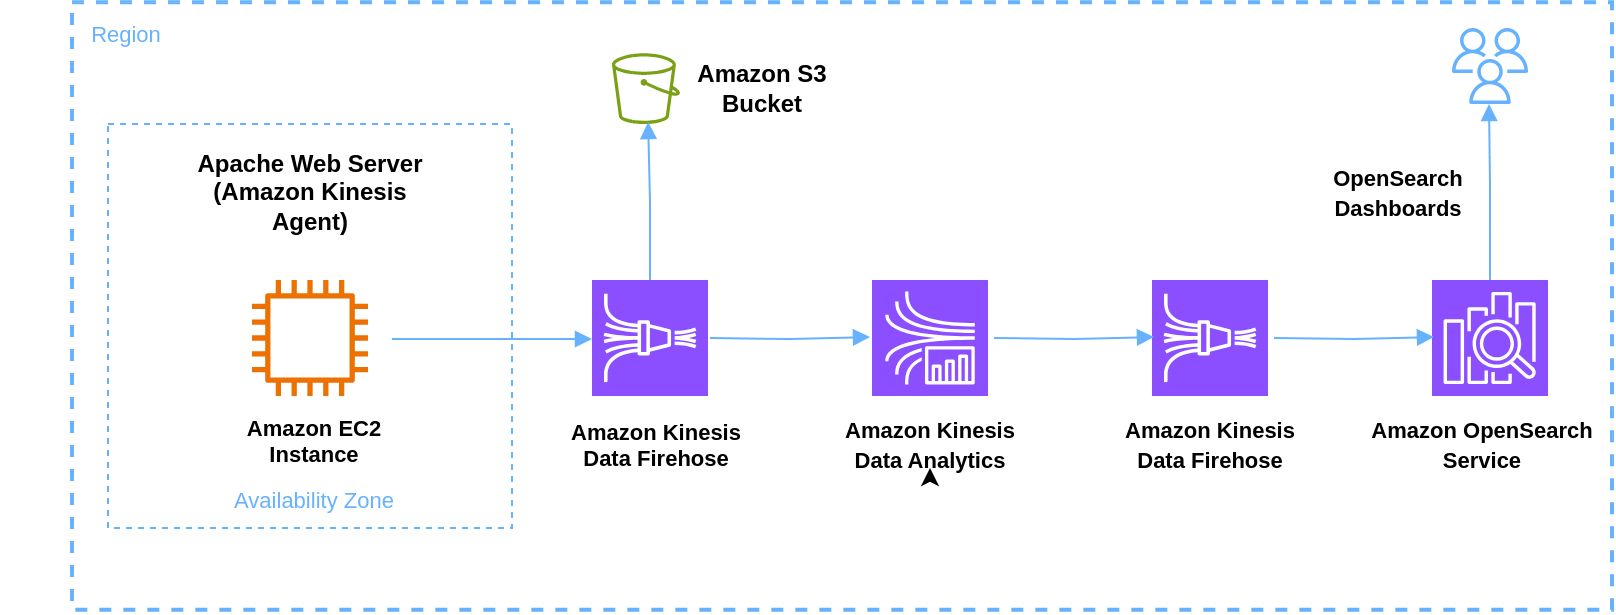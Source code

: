 <mxfile version="24.2.5" type="github">
  <diagram name="Page-1" id="A432a2K4g7-DF27DUW2X">
    <mxGraphModel dx="1434" dy="746" grid="1" gridSize="10" guides="1" tooltips="1" connect="1" arrows="1" fold="1" page="1" pageScale="1" pageWidth="827" pageHeight="1169" math="0" shadow="0">
      <root>
        <mxCell id="0" />
        <mxCell id="1" parent="0" />
        <mxCell id="J6BPg6Dfns3yy4PBqUp7-1" value="" style="rounded=0;whiteSpace=wrap;html=1;strokeWidth=2;strokeColor=#66B2FF;dashed=1;" vertex="1" parent="1">
          <mxGeometry x="40" y="267.17" width="770" height="303.66" as="geometry" />
        </mxCell>
        <mxCell id="J6BPg6Dfns3yy4PBqUp7-16" value="" style="whiteSpace=wrap;html=1;aspect=fixed;fillColor=none;dashed=1;strokeColor=#66B2FF;" vertex="1" parent="1">
          <mxGeometry x="58" y="328" width="202" height="202" as="geometry" />
        </mxCell>
        <mxCell id="J6BPg6Dfns3yy4PBqUp7-4" value="" style="sketch=0;outlineConnect=0;fontColor=#232F3E;gradientColor=none;fillColor=#ED7100;strokeColor=none;dashed=0;verticalLabelPosition=bottom;verticalAlign=top;align=center;html=1;fontSize=12;fontStyle=0;aspect=fixed;pointerEvents=1;shape=mxgraph.aws4.instance2;" vertex="1" parent="1">
          <mxGeometry x="130" y="406" width="58" height="58" as="geometry" />
        </mxCell>
        <mxCell id="J6BPg6Dfns3yy4PBqUp7-5" value="" style="sketch=0;outlineConnect=0;fontColor=#232F3E;gradientColor=none;fillColor=#7AA116;strokeColor=none;dashed=0;verticalLabelPosition=bottom;verticalAlign=top;align=center;html=1;fontSize=12;fontStyle=0;aspect=fixed;pointerEvents=1;shape=mxgraph.aws4.bucket;" vertex="1" parent="1">
          <mxGeometry x="310" y="292.64" width="34" height="35.36" as="geometry" />
        </mxCell>
        <mxCell id="J6BPg6Dfns3yy4PBqUp7-7" value="" style="sketch=0;points=[[0,0,0],[0.25,0,0],[0.5,0,0],[0.75,0,0],[1,0,0],[0,1,0],[0.25,1,0],[0.5,1,0],[0.75,1,0],[1,1,0],[0,0.25,0],[0,0.5,0],[0,0.75,0],[1,0.25,0],[1,0.5,0],[1,0.75,0]];outlineConnect=0;fontColor=#232F3E;fillColor=#8C4FFF;strokeColor=#ffffff;dashed=0;verticalLabelPosition=bottom;verticalAlign=top;align=center;html=1;fontSize=12;fontStyle=0;aspect=fixed;shape=mxgraph.aws4.resourceIcon;resIcon=mxgraph.aws4.kinesis_data_firehose;" vertex="1" parent="1">
          <mxGeometry x="300" y="406" width="58" height="58" as="geometry" />
        </mxCell>
        <mxCell id="J6BPg6Dfns3yy4PBqUp7-9" value="" style="sketch=0;points=[[0,0,0],[0.25,0,0],[0.5,0,0],[0.75,0,0],[1,0,0],[0,1,0],[0.25,1,0],[0.5,1,0],[0.75,1,0],[1,1,0],[0,0.25,0],[0,0.5,0],[0,0.75,0],[1,0.25,0],[1,0.5,0],[1,0.75,0]];outlineConnect=0;fontColor=#232F3E;fillColor=#8C4FFF;strokeColor=#ffffff;dashed=0;verticalLabelPosition=bottom;verticalAlign=top;align=center;html=1;fontSize=12;fontStyle=0;aspect=fixed;shape=mxgraph.aws4.resourceIcon;resIcon=mxgraph.aws4.kinesis_data_analytics;" vertex="1" parent="1">
          <mxGeometry x="440" y="406" width="58" height="58" as="geometry" />
        </mxCell>
        <mxCell id="J6BPg6Dfns3yy4PBqUp7-10" value="" style="sketch=0;points=[[0,0,0],[0.25,0,0],[0.5,0,0],[0.75,0,0],[1,0,0],[0,1,0],[0.25,1,0],[0.5,1,0],[0.75,1,0],[1,1,0],[0,0.25,0],[0,0.5,0],[0,0.75,0],[1,0.25,0],[1,0.5,0],[1,0.75,0]];outlineConnect=0;fontColor=#232F3E;fillColor=#8C4FFF;strokeColor=#ffffff;dashed=0;verticalLabelPosition=bottom;verticalAlign=top;align=center;html=1;fontSize=12;fontStyle=0;aspect=fixed;shape=mxgraph.aws4.resourceIcon;resIcon=mxgraph.aws4.elasticsearch_service;" vertex="1" parent="1">
          <mxGeometry x="720" y="406" width="58" height="58" as="geometry" />
        </mxCell>
        <mxCell id="J6BPg6Dfns3yy4PBqUp7-13" value="" style="sketch=0;points=[[0,0,0],[0.25,0,0],[0.5,0,0],[0.75,0,0],[1,0,0],[0,1,0],[0.25,1,0],[0.5,1,0],[0.75,1,0],[1,1,0],[0,0.25,0],[0,0.5,0],[0,0.75,0],[1,0.25,0],[1,0.5,0],[1,0.75,0]];outlineConnect=0;fontColor=#232F3E;fillColor=#8C4FFF;strokeColor=#ffffff;dashed=0;verticalLabelPosition=bottom;verticalAlign=top;align=center;html=1;fontSize=12;fontStyle=0;aspect=fixed;shape=mxgraph.aws4.resourceIcon;resIcon=mxgraph.aws4.kinesis_data_firehose;" vertex="1" parent="1">
          <mxGeometry x="580" y="406" width="58" height="58" as="geometry" />
        </mxCell>
        <mxCell id="J6BPg6Dfns3yy4PBqUp7-18" value="Apache Web Server&lt;div&gt;(Amazon Kinesis Agent)&lt;/div&gt;" style="rounded=0;whiteSpace=wrap;html=1;align=center;fillColor=none;strokeWidth=0;strokeColor=#FFFFFF;fontStyle=1" vertex="1" parent="1">
          <mxGeometry x="94" y="343.16" width="130" height="36.84" as="geometry" />
        </mxCell>
        <mxCell id="J6BPg6Dfns3yy4PBqUp7-19" value="Amazon S3&lt;div&gt;Bucket&lt;/div&gt;" style="rounded=0;whiteSpace=wrap;html=1;align=center;fillColor=none;strokeWidth=0;strokeColor=#FFFFFF;fontStyle=1" vertex="1" parent="1">
          <mxGeometry x="320" y="291.16" width="130" height="36.84" as="geometry" />
        </mxCell>
        <mxCell id="J6BPg6Dfns3yy4PBqUp7-20" value="&lt;font style=&quot;font-size: 11px;&quot;&gt;Amazon EC2&lt;/font&gt;&lt;div style=&quot;font-size: 11px;&quot;&gt;&lt;font style=&quot;font-size: 11px;&quot;&gt;Instance&lt;/font&gt;&lt;/div&gt;" style="rounded=0;whiteSpace=wrap;html=1;align=center;fillColor=none;strokeWidth=0;strokeColor=#FFFFFF;fontStyle=1" vertex="1" parent="1">
          <mxGeometry x="98" y="470" width="126" height="32" as="geometry" />
        </mxCell>
        <mxCell id="J6BPg6Dfns3yy4PBqUp7-21" value="&lt;span style=&quot;font-size: 11px;&quot;&gt;&lt;font color=&quot;#66b2ff&quot;&gt;Availability Zone&lt;/font&gt;&lt;/span&gt;" style="rounded=0;whiteSpace=wrap;html=1;align=center;fillColor=none;strokeWidth=0;strokeColor=#FFFFFF;" vertex="1" parent="1">
          <mxGeometry x="98" y="500" width="126" height="32" as="geometry" />
        </mxCell>
        <mxCell id="J6BPg6Dfns3yy4PBqUp7-22" value="&lt;span style=&quot;font-size: 11px;&quot;&gt;&lt;font color=&quot;#66b2ff&quot;&gt;Region&lt;/font&gt;&lt;/span&gt;" style="rounded=0;whiteSpace=wrap;html=1;align=center;fillColor=none;strokeWidth=0;strokeColor=#FFFFFF;" vertex="1" parent="1">
          <mxGeometry x="4" y="267.17" width="126" height="32" as="geometry" />
        </mxCell>
        <mxCell id="J6BPg6Dfns3yy4PBqUp7-23" value="" style="sketch=0;outlineConnect=0;fontColor=#232F3E;gradientColor=none;fillColor=#66B2FF;strokeColor=none;dashed=0;verticalLabelPosition=bottom;verticalAlign=top;align=center;html=1;fontSize=12;fontStyle=0;aspect=fixed;pointerEvents=1;shape=mxgraph.aws4.users;" vertex="1" parent="1">
          <mxGeometry x="730" y="280" width="38" height="38" as="geometry" />
        </mxCell>
        <mxCell id="J6BPg6Dfns3yy4PBqUp7-24" value="" style="edgeStyle=orthogonalEdgeStyle;html=1;endArrow=block;elbow=vertical;startArrow=none;endFill=1;strokeColor=#66B2FF;rounded=0;" edge="1" parent="1">
          <mxGeometry width="100" relative="1" as="geometry">
            <mxPoint x="200" y="435.5" as="sourcePoint" />
            <mxPoint x="300" y="435.5" as="targetPoint" />
          </mxGeometry>
        </mxCell>
        <mxCell id="J6BPg6Dfns3yy4PBqUp7-27" value="" style="edgeStyle=orthogonalEdgeStyle;html=1;endArrow=block;elbow=vertical;startArrow=none;endFill=1;strokeColor=#66B2FF;rounded=0;" edge="1" parent="1">
          <mxGeometry width="100" relative="1" as="geometry">
            <mxPoint x="501" y="435" as="sourcePoint" />
            <mxPoint x="581" y="434.5" as="targetPoint" />
          </mxGeometry>
        </mxCell>
        <mxCell id="J6BPg6Dfns3yy4PBqUp7-28" value="" style="edgeStyle=orthogonalEdgeStyle;html=1;endArrow=block;elbow=vertical;startArrow=none;endFill=1;strokeColor=#66B2FF;rounded=0;" edge="1" parent="1">
          <mxGeometry width="100" relative="1" as="geometry">
            <mxPoint x="359" y="435" as="sourcePoint" />
            <mxPoint x="439" y="434.5" as="targetPoint" />
          </mxGeometry>
        </mxCell>
        <mxCell id="J6BPg6Dfns3yy4PBqUp7-31" value="" style="edgeStyle=orthogonalEdgeStyle;html=1;endArrow=block;elbow=vertical;startArrow=none;endFill=1;strokeColor=#66B2FF;rounded=0;" edge="1" parent="1">
          <mxGeometry width="100" relative="1" as="geometry">
            <mxPoint x="641" y="435" as="sourcePoint" />
            <mxPoint x="721" y="434.5" as="targetPoint" />
          </mxGeometry>
        </mxCell>
        <mxCell id="J6BPg6Dfns3yy4PBqUp7-32" value="&lt;font style=&quot;font-size: 11px;&quot;&gt;Amazon Kinesis&lt;/font&gt;&lt;div style=&quot;font-size: 11px;&quot;&gt;&lt;font style=&quot;font-size: 11px;&quot;&gt;Data Firehose&lt;/font&gt;&lt;/div&gt;" style="rounded=0;whiteSpace=wrap;html=1;align=center;fillColor=none;strokeWidth=0;strokeColor=#FFFFFF;fontStyle=1" vertex="1" parent="1">
          <mxGeometry x="267" y="470" width="130" height="36.84" as="geometry" />
        </mxCell>
        <mxCell id="J6BPg6Dfns3yy4PBqUp7-33" value="&lt;span style=&quot;font-size: 11px;&quot;&gt;Amazon Kinesis&lt;/span&gt;&lt;div&gt;&lt;span style=&quot;font-size: 11px;&quot;&gt;Data Analytics&lt;/span&gt;&lt;/div&gt;" style="rounded=0;whiteSpace=wrap;html=1;align=center;fillColor=none;strokeWidth=0;strokeColor=#FFFFFF;fontStyle=1" vertex="1" parent="1">
          <mxGeometry x="404" y="470" width="130" height="36.84" as="geometry" />
        </mxCell>
        <mxCell id="J6BPg6Dfns3yy4PBqUp7-35" value="&lt;span style=&quot;font-size: 11px;&quot;&gt;Amazon Kinesis&lt;/span&gt;&lt;div&gt;&lt;span style=&quot;font-size: 11px;&quot;&gt;Data Firehose&lt;/span&gt;&lt;/div&gt;" style="rounded=0;whiteSpace=wrap;html=1;align=center;fillColor=none;strokeWidth=0;strokeColor=#FFFFFF;fontStyle=1" vertex="1" parent="1">
          <mxGeometry x="544" y="470" width="130" height="36.84" as="geometry" />
        </mxCell>
        <mxCell id="J6BPg6Dfns3yy4PBqUp7-36" value="&lt;span style=&quot;font-size: 11px;&quot;&gt;Amazon OpenSearch&lt;/span&gt;&lt;div&gt;&lt;span style=&quot;font-size: 11px;&quot;&gt;Service&lt;/span&gt;&lt;/div&gt;" style="rounded=0;whiteSpace=wrap;html=1;align=center;fillColor=none;strokeWidth=0;strokeColor=#FFFFFF;fontStyle=1" vertex="1" parent="1">
          <mxGeometry x="680" y="470" width="130" height="36.84" as="geometry" />
        </mxCell>
        <mxCell id="J6BPg6Dfns3yy4PBqUp7-37" style="edgeStyle=orthogonalEdgeStyle;rounded=0;orthogonalLoop=1;jettySize=auto;html=1;exitX=0.5;exitY=1;exitDx=0;exitDy=0;entryX=0.5;entryY=0.814;entryDx=0;entryDy=0;entryPerimeter=0;" edge="1" parent="1" source="J6BPg6Dfns3yy4PBqUp7-33" target="J6BPg6Dfns3yy4PBqUp7-33">
          <mxGeometry relative="1" as="geometry" />
        </mxCell>
        <mxCell id="J6BPg6Dfns3yy4PBqUp7-46" value="" style="edgeStyle=orthogonalEdgeStyle;html=1;endArrow=block;elbow=vertical;startArrow=none;endFill=1;strokeColor=#66B2FF;rounded=0;entryX=0.062;entryY=0.973;entryDx=0;entryDy=0;entryPerimeter=0;exitX=0.5;exitY=0;exitDx=0;exitDy=0;exitPerimeter=0;" edge="1" parent="1" source="J6BPg6Dfns3yy4PBqUp7-7" target="J6BPg6Dfns3yy4PBqUp7-19">
          <mxGeometry width="100" relative="1" as="geometry">
            <mxPoint x="380" y="381" as="sourcePoint" />
            <mxPoint x="300" y="380.5" as="targetPoint" />
          </mxGeometry>
        </mxCell>
        <mxCell id="J6BPg6Dfns3yy4PBqUp7-48" value="" style="edgeStyle=orthogonalEdgeStyle;html=1;endArrow=block;elbow=vertical;startArrow=none;endFill=1;strokeColor=#66B2FF;rounded=0;entryX=0.062;entryY=0.973;entryDx=0;entryDy=0;entryPerimeter=0;exitX=0.5;exitY=0;exitDx=0;exitDy=0;exitPerimeter=0;" edge="1" parent="1" source="J6BPg6Dfns3yy4PBqUp7-10">
          <mxGeometry width="100" relative="1" as="geometry">
            <mxPoint x="749.5" y="397" as="sourcePoint" />
            <mxPoint x="748.5" y="318" as="targetPoint" />
            <Array as="points">
              <mxPoint x="749" y="358" />
            </Array>
          </mxGeometry>
        </mxCell>
        <mxCell id="J6BPg6Dfns3yy4PBqUp7-49" value="&lt;span style=&quot;font-size: 11px;&quot;&gt;OpenSearch&lt;/span&gt;&lt;div&gt;&lt;span style=&quot;font-size: 11px;&quot;&gt;Dashboards&lt;/span&gt;&lt;/div&gt;" style="rounded=0;whiteSpace=wrap;html=1;align=center;fillColor=none;strokeWidth=0;strokeColor=#FFFFFF;fontStyle=1" vertex="1" parent="1">
          <mxGeometry x="638" y="343.16" width="130" height="36.84" as="geometry" />
        </mxCell>
      </root>
    </mxGraphModel>
  </diagram>
</mxfile>
